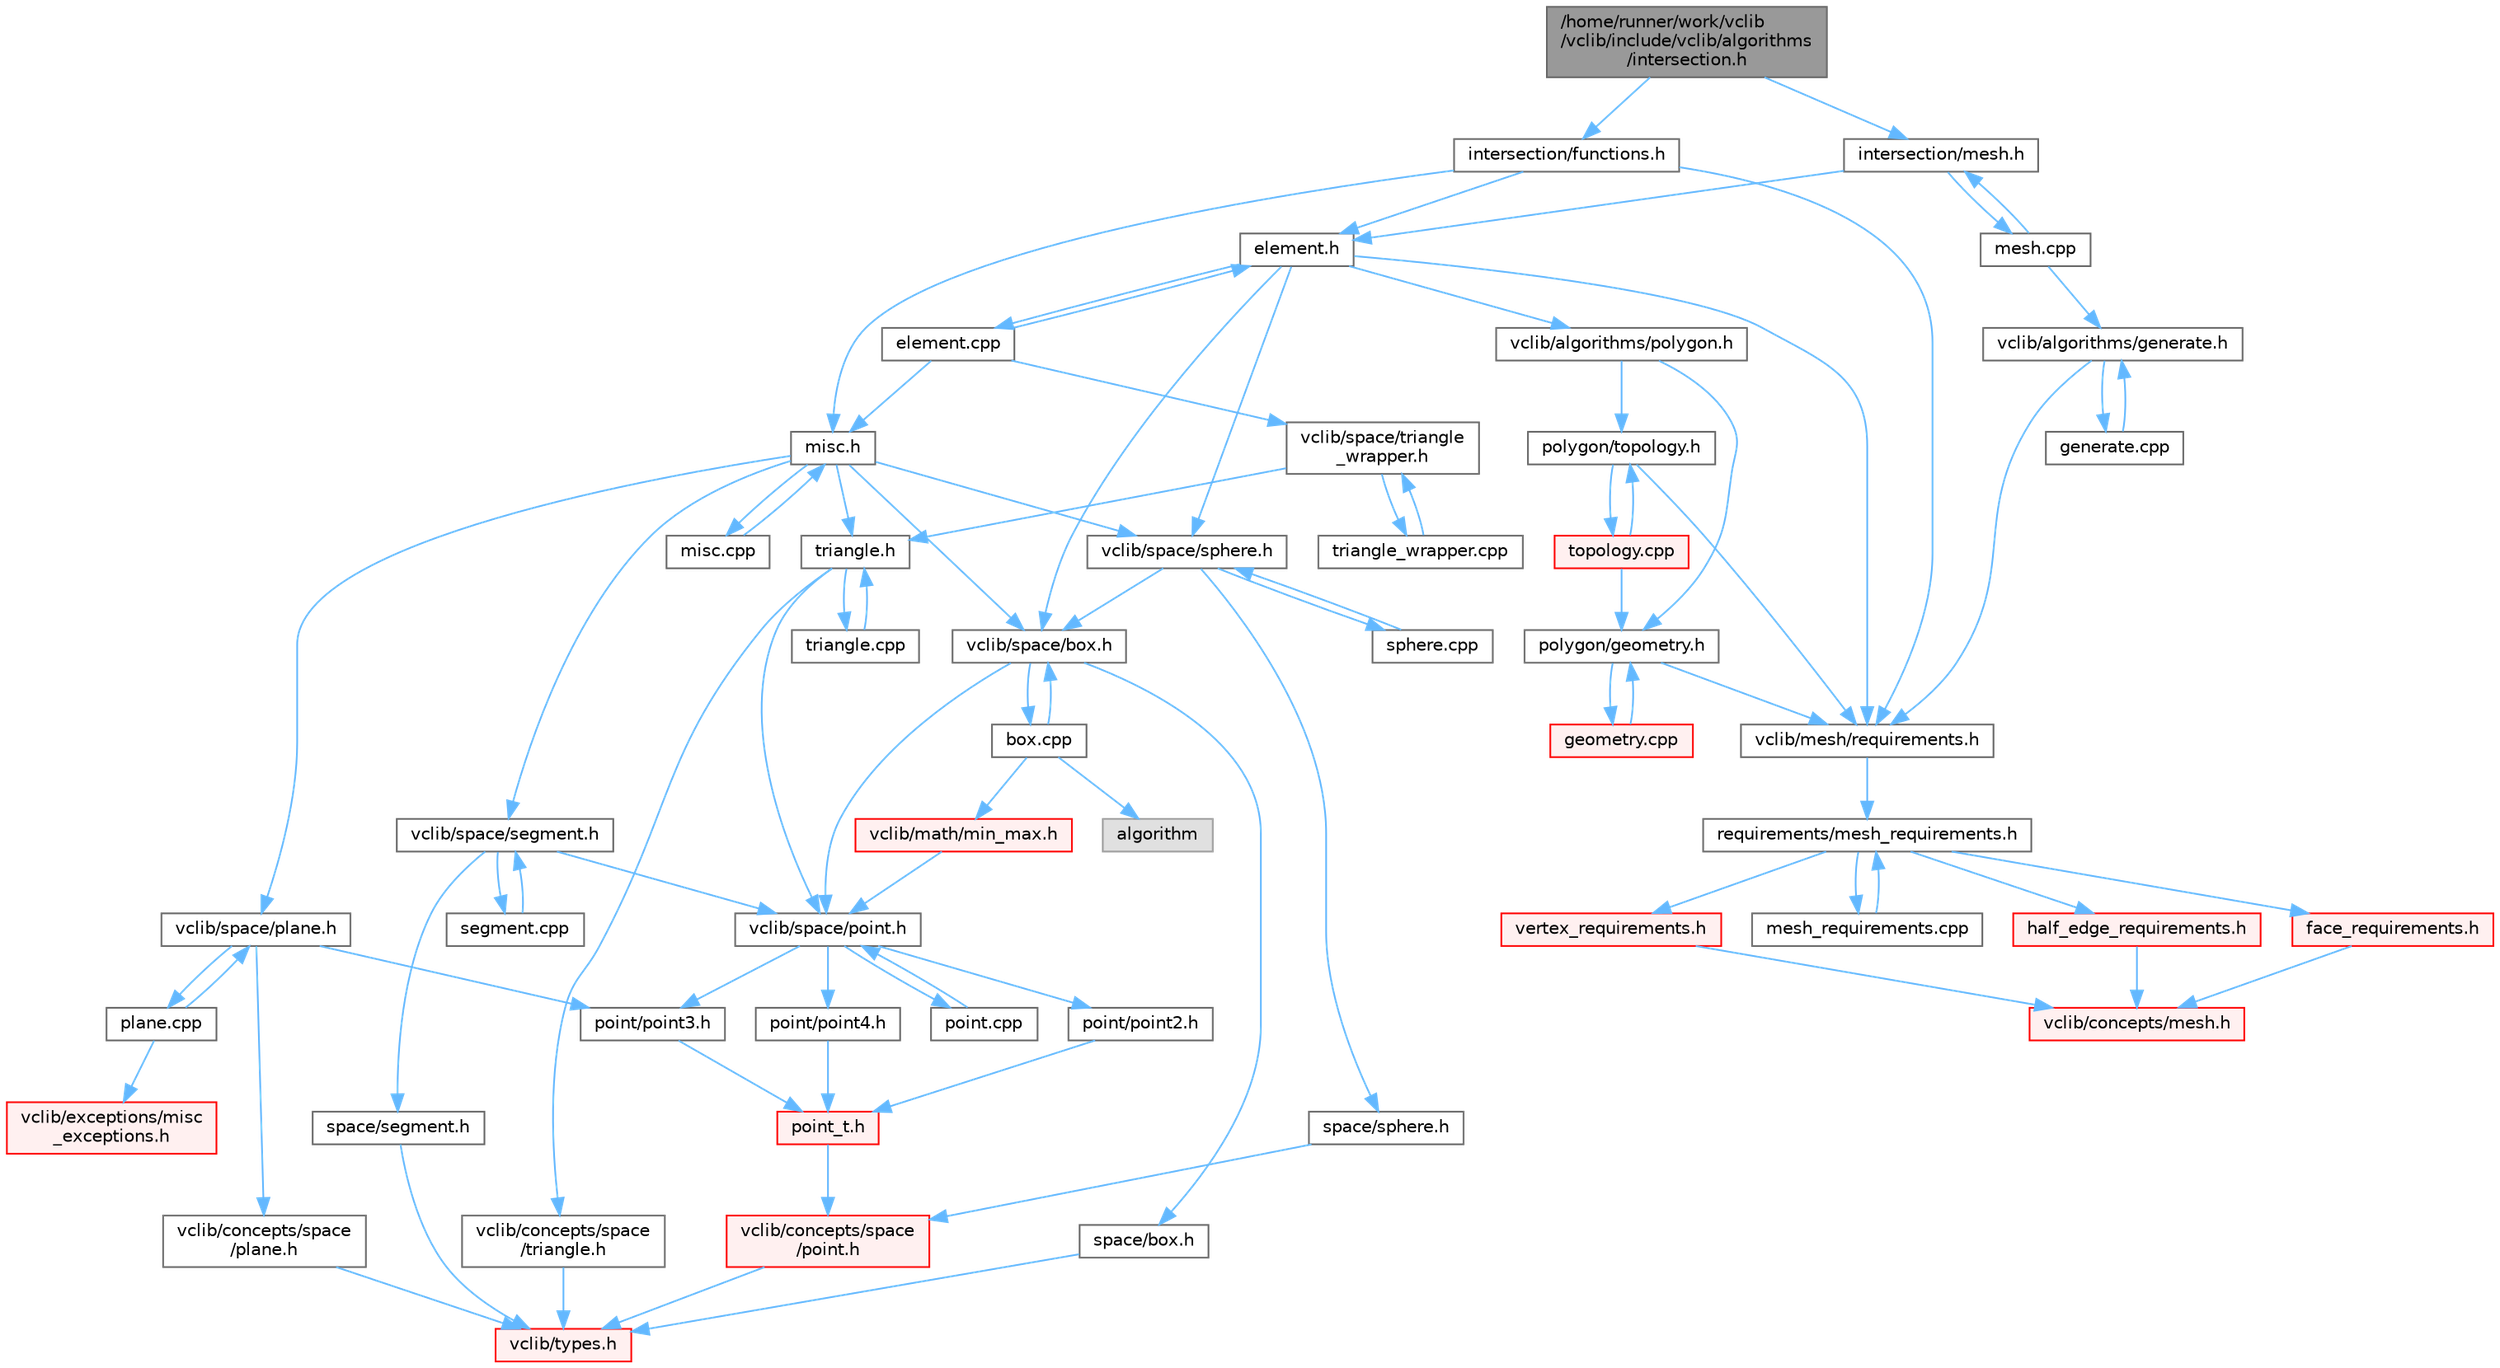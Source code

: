 digraph "/home/runner/work/vclib/vclib/include/vclib/algorithms/intersection.h"
{
 // LATEX_PDF_SIZE
  bgcolor="transparent";
  edge [fontname=Helvetica,fontsize=10,labelfontname=Helvetica,labelfontsize=10];
  node [fontname=Helvetica,fontsize=10,shape=box,height=0.2,width=0.4];
  Node1 [label="/home/runner/work/vclib\l/vclib/include/vclib/algorithms\l/intersection.h",height=0.2,width=0.4,color="gray40", fillcolor="grey60", style="filled", fontcolor="black",tooltip=" "];
  Node1 -> Node2 [color="steelblue1",style="solid"];
  Node2 [label="intersection/functions.h",height=0.2,width=0.4,color="grey40", fillcolor="white", style="filled",URL="$intersection_2functions_8h.html",tooltip=" "];
  Node2 -> Node3 [color="steelblue1",style="solid"];
  Node3 [label="element.h",height=0.2,width=0.4,color="grey40", fillcolor="white", style="filled",URL="$algorithms_2intersection_2element_8h.html",tooltip=" "];
  Node3 -> Node4 [color="steelblue1",style="solid"];
  Node4 [label="vclib/algorithms/polygon.h",height=0.2,width=0.4,color="grey40", fillcolor="white", style="filled",URL="$algorithms_2polygon_8h.html",tooltip=" "];
  Node4 -> Node5 [color="steelblue1",style="solid"];
  Node5 [label="polygon/geometry.h",height=0.2,width=0.4,color="grey40", fillcolor="white", style="filled",URL="$geometry_8h.html",tooltip=" "];
  Node5 -> Node6 [color="steelblue1",style="solid"];
  Node6 [label="vclib/mesh/requirements.h",height=0.2,width=0.4,color="grey40", fillcolor="white", style="filled",URL="$requirements_8h.html",tooltip=" "];
  Node6 -> Node7 [color="steelblue1",style="solid"];
  Node7 [label="requirements/mesh_requirements.h",height=0.2,width=0.4,color="grey40", fillcolor="white", style="filled",URL="$mesh__requirements_8h.html",tooltip=" "];
  Node7 -> Node8 [color="steelblue1",style="solid"];
  Node8 [label="half_edge_requirements.h",height=0.2,width=0.4,color="red", fillcolor="#FFF0F0", style="filled",URL="$half__edge__requirements_8h.html",tooltip=" "];
  Node8 -> Node9 [color="steelblue1",style="solid"];
  Node9 [label="vclib/concepts/mesh.h",height=0.2,width=0.4,color="red", fillcolor="#FFF0F0", style="filled",URL="$concepts_2mesh_8h.html",tooltip=" "];
  Node7 -> Node157 [color="steelblue1",style="solid"];
  Node157 [label="face_requirements.h",height=0.2,width=0.4,color="red", fillcolor="#FFF0F0", style="filled",URL="$face__requirements_8h.html",tooltip=" "];
  Node157 -> Node9 [color="steelblue1",style="solid"];
  Node7 -> Node76 [color="steelblue1",style="solid"];
  Node76 [label="vertex_requirements.h",height=0.2,width=0.4,color="red", fillcolor="#FFF0F0", style="filled",URL="$vertex__requirements_8h.html",tooltip=" "];
  Node76 -> Node9 [color="steelblue1",style="solid"];
  Node7 -> Node182 [color="steelblue1",style="solid"];
  Node182 [label="mesh_requirements.cpp",height=0.2,width=0.4,color="grey40", fillcolor="white", style="filled",URL="$mesh__requirements_8cpp.html",tooltip=" "];
  Node182 -> Node7 [color="steelblue1",style="solid"];
  Node5 -> Node183 [color="steelblue1",style="solid"];
  Node183 [label="geometry.cpp",height=0.2,width=0.4,color="red", fillcolor="#FFF0F0", style="filled",URL="$geometry_8cpp.html",tooltip=" "];
  Node183 -> Node5 [color="steelblue1",style="solid"];
  Node4 -> Node218 [color="steelblue1",style="solid"];
  Node218 [label="polygon/topology.h",height=0.2,width=0.4,color="grey40", fillcolor="white", style="filled",URL="$polygon_2topology_8h.html",tooltip=" "];
  Node218 -> Node6 [color="steelblue1",style="solid"];
  Node218 -> Node219 [color="steelblue1",style="solid"];
  Node219 [label="topology.cpp",height=0.2,width=0.4,color="red", fillcolor="#FFF0F0", style="filled",URL="$polygon_2topology_8cpp.html",tooltip=" "];
  Node219 -> Node218 [color="steelblue1",style="solid"];
  Node219 -> Node5 [color="steelblue1",style="solid"];
  Node3 -> Node6 [color="steelblue1",style="solid"];
  Node3 -> Node229 [color="steelblue1",style="solid"];
  Node229 [label="vclib/space/box.h",height=0.2,width=0.4,color="grey40", fillcolor="white", style="filled",URL="$space_2box_8h.html",tooltip=" "];
  Node229 -> Node204 [color="steelblue1",style="solid"];
  Node204 [label="space/box.h",height=0.2,width=0.4,color="grey40", fillcolor="white", style="filled",URL="$concepts_2space_2box_8h.html",tooltip=" "];
  Node204 -> Node14 [color="steelblue1",style="solid"];
  Node14 [label="vclib/types.h",height=0.2,width=0.4,color="red", fillcolor="#FFF0F0", style="filled",URL="$types_8h.html",tooltip=" "];
  Node229 -> Node47 [color="steelblue1",style="solid"];
  Node47 [label="vclib/space/point.h",height=0.2,width=0.4,color="grey40", fillcolor="white", style="filled",URL="$space_2point_8h.html",tooltip=" "];
  Node47 -> Node48 [color="steelblue1",style="solid"];
  Node48 [label="point/point2.h",height=0.2,width=0.4,color="grey40", fillcolor="white", style="filled",URL="$point2_8h.html",tooltip=" "];
  Node48 -> Node32 [color="steelblue1",style="solid"];
  Node32 [label="point_t.h",height=0.2,width=0.4,color="red", fillcolor="#FFF0F0", style="filled",URL="$point__t_8h.html",tooltip=" "];
  Node32 -> Node36 [color="steelblue1",style="solid"];
  Node36 [label="vclib/concepts/space\l/point.h",height=0.2,width=0.4,color="red", fillcolor="#FFF0F0", style="filled",URL="$concepts_2space_2point_8h.html",tooltip=" "];
  Node36 -> Node14 [color="steelblue1",style="solid"];
  Node47 -> Node49 [color="steelblue1",style="solid"];
  Node49 [label="point/point3.h",height=0.2,width=0.4,color="grey40", fillcolor="white", style="filled",URL="$point3_8h.html",tooltip=" "];
  Node49 -> Node32 [color="steelblue1",style="solid"];
  Node47 -> Node31 [color="steelblue1",style="solid"];
  Node31 [label="point/point4.h",height=0.2,width=0.4,color="grey40", fillcolor="white", style="filled",URL="$point4_8h.html",tooltip=" "];
  Node31 -> Node32 [color="steelblue1",style="solid"];
  Node47 -> Node50 [color="steelblue1",style="solid"];
  Node50 [label="point.cpp",height=0.2,width=0.4,color="grey40", fillcolor="white", style="filled",URL="$point_8cpp.html",tooltip=" "];
  Node50 -> Node47 [color="steelblue1",style="solid"];
  Node229 -> Node230 [color="steelblue1",style="solid"];
  Node230 [label="box.cpp",height=0.2,width=0.4,color="grey40", fillcolor="white", style="filled",URL="$box_8cpp.html",tooltip=" "];
  Node230 -> Node229 [color="steelblue1",style="solid"];
  Node230 -> Node96 [color="steelblue1",style="solid"];
  Node96 [label="algorithm",height=0.2,width=0.4,color="grey60", fillcolor="#E0E0E0", style="filled",tooltip=" "];
  Node230 -> Node231 [color="steelblue1",style="solid"];
  Node231 [label="vclib/math/min_max.h",height=0.2,width=0.4,color="red", fillcolor="#FFF0F0", style="filled",URL="$min__max_8h.html",tooltip=" "];
  Node231 -> Node47 [color="steelblue1",style="solid"];
  Node3 -> Node233 [color="steelblue1",style="solid"];
  Node233 [label="vclib/space/sphere.h",height=0.2,width=0.4,color="grey40", fillcolor="white", style="filled",URL="$space_2sphere_8h.html",tooltip=" "];
  Node233 -> Node208 [color="steelblue1",style="solid"];
  Node208 [label="space/sphere.h",height=0.2,width=0.4,color="grey40", fillcolor="white", style="filled",URL="$concepts_2space_2sphere_8h.html",tooltip=" "];
  Node208 -> Node36 [color="steelblue1",style="solid"];
  Node233 -> Node229 [color="steelblue1",style="solid"];
  Node233 -> Node234 [color="steelblue1",style="solid"];
  Node234 [label="sphere.cpp",height=0.2,width=0.4,color="grey40", fillcolor="white", style="filled",URL="$space_2sphere_8cpp.html",tooltip=" "];
  Node234 -> Node233 [color="steelblue1",style="solid"];
  Node3 -> Node235 [color="steelblue1",style="solid"];
  Node235 [label="element.cpp",height=0.2,width=0.4,color="grey40", fillcolor="white", style="filled",URL="$algorithms_2intersection_2element_8cpp.html",tooltip=" "];
  Node235 -> Node3 [color="steelblue1",style="solid"];
  Node235 -> Node236 [color="steelblue1",style="solid"];
  Node236 [label="misc.h",height=0.2,width=0.4,color="grey40", fillcolor="white", style="filled",URL="$intersection_2misc_8h.html",tooltip=" "];
  Node236 -> Node229 [color="steelblue1",style="solid"];
  Node236 -> Node237 [color="steelblue1",style="solid"];
  Node237 [label="vclib/space/plane.h",height=0.2,width=0.4,color="grey40", fillcolor="white", style="filled",URL="$space_2plane_8h.html",tooltip=" "];
  Node237 -> Node238 [color="steelblue1",style="solid"];
  Node238 [label="vclib/concepts/space\l/plane.h",height=0.2,width=0.4,color="grey40", fillcolor="white", style="filled",URL="$concepts_2space_2plane_8h.html",tooltip=" "];
  Node238 -> Node14 [color="steelblue1",style="solid"];
  Node237 -> Node49 [color="steelblue1",style="solid"];
  Node237 -> Node239 [color="steelblue1",style="solid"];
  Node239 [label="plane.cpp",height=0.2,width=0.4,color="grey40", fillcolor="white", style="filled",URL="$plane_8cpp.html",tooltip=" "];
  Node239 -> Node237 [color="steelblue1",style="solid"];
  Node239 -> Node240 [color="steelblue1",style="solid"];
  Node240 [label="vclib/exceptions/misc\l_exceptions.h",height=0.2,width=0.4,color="red", fillcolor="#FFF0F0", style="filled",URL="$misc__exceptions_8h.html",tooltip=" "];
  Node236 -> Node241 [color="steelblue1",style="solid"];
  Node241 [label="vclib/space/segment.h",height=0.2,width=0.4,color="grey40", fillcolor="white", style="filled",URL="$space_2segment_8h.html",tooltip=" "];
  Node241 -> Node207 [color="steelblue1",style="solid"];
  Node207 [label="space/segment.h",height=0.2,width=0.4,color="grey40", fillcolor="white", style="filled",URL="$concepts_2space_2segment_8h.html",tooltip=" "];
  Node207 -> Node14 [color="steelblue1",style="solid"];
  Node241 -> Node47 [color="steelblue1",style="solid"];
  Node241 -> Node242 [color="steelblue1",style="solid"];
  Node242 [label="segment.cpp",height=0.2,width=0.4,color="grey40", fillcolor="white", style="filled",URL="$segment_8cpp.html",tooltip=" "];
  Node242 -> Node241 [color="steelblue1",style="solid"];
  Node236 -> Node233 [color="steelblue1",style="solid"];
  Node236 -> Node194 [color="steelblue1",style="solid"];
  Node194 [label="triangle.h",height=0.2,width=0.4,color="grey40", fillcolor="white", style="filled",URL="$space_2triangle_8h.html",tooltip=" "];
  Node194 -> Node195 [color="steelblue1",style="solid"];
  Node195 [label="vclib/concepts/space\l/triangle.h",height=0.2,width=0.4,color="grey40", fillcolor="white", style="filled",URL="$concepts_2space_2triangle_8h.html",tooltip=" "];
  Node195 -> Node14 [color="steelblue1",style="solid"];
  Node194 -> Node47 [color="steelblue1",style="solid"];
  Node194 -> Node196 [color="steelblue1",style="solid"];
  Node196 [label="triangle.cpp",height=0.2,width=0.4,color="grey40", fillcolor="white", style="filled",URL="$triangle_8cpp.html",tooltip=" "];
  Node196 -> Node194 [color="steelblue1",style="solid"];
  Node236 -> Node243 [color="steelblue1",style="solid"];
  Node243 [label="misc.cpp",height=0.2,width=0.4,color="grey40", fillcolor="white", style="filled",URL="$intersection_2misc_8cpp.html",tooltip=" "];
  Node243 -> Node236 [color="steelblue1",style="solid"];
  Node235 -> Node244 [color="steelblue1",style="solid"];
  Node244 [label="vclib/space/triangle\l_wrapper.h",height=0.2,width=0.4,color="grey40", fillcolor="white", style="filled",URL="$triangle__wrapper_8h.html",tooltip=" "];
  Node244 -> Node194 [color="steelblue1",style="solid"];
  Node244 -> Node245 [color="steelblue1",style="solid"];
  Node245 [label="triangle_wrapper.cpp",height=0.2,width=0.4,color="grey40", fillcolor="white", style="filled",URL="$triangle__wrapper_8cpp.html",tooltip=" "];
  Node245 -> Node244 [color="steelblue1",style="solid"];
  Node2 -> Node236 [color="steelblue1",style="solid"];
  Node2 -> Node6 [color="steelblue1",style="solid"];
  Node1 -> Node246 [color="steelblue1",style="solid"];
  Node246 [label="intersection/mesh.h",height=0.2,width=0.4,color="grey40", fillcolor="white", style="filled",URL="$algorithms_2intersection_2mesh_8h.html",tooltip=" "];
  Node246 -> Node3 [color="steelblue1",style="solid"];
  Node246 -> Node247 [color="steelblue1",style="solid"];
  Node247 [label="mesh.cpp",height=0.2,width=0.4,color="grey40", fillcolor="white", style="filled",URL="$algorithms_2intersection_2mesh_8cpp.html",tooltip=" "];
  Node247 -> Node246 [color="steelblue1",style="solid"];
  Node247 -> Node248 [color="steelblue1",style="solid"];
  Node248 [label="vclib/algorithms/generate.h",height=0.2,width=0.4,color="grey40", fillcolor="white", style="filled",URL="$generate_8h.html",tooltip=" "];
  Node248 -> Node6 [color="steelblue1",style="solid"];
  Node248 -> Node249 [color="steelblue1",style="solid"];
  Node249 [label="generate.cpp",height=0.2,width=0.4,color="grey40", fillcolor="white", style="filled",URL="$generate_8cpp.html",tooltip=" "];
  Node249 -> Node248 [color="steelblue1",style="solid"];
}

